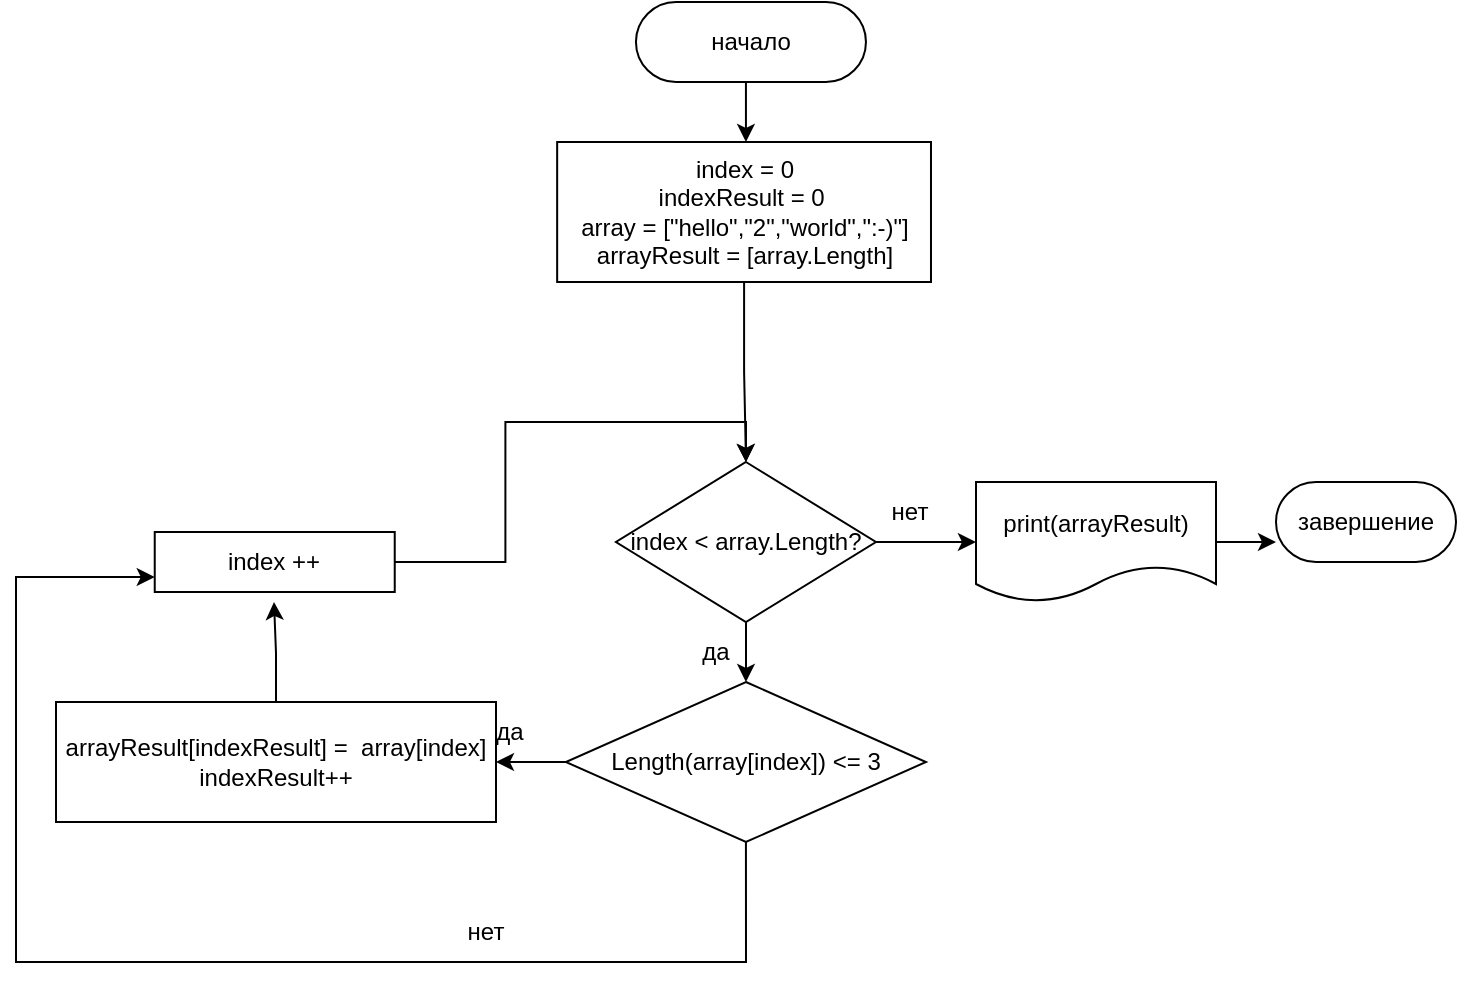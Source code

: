 <mxfile version="20.4.0" type="github"><diagram id="EGdAPakmMG4N1NBqpMoX" name="PrintArrayResultScheme"><mxGraphModel dx="1160" dy="561" grid="1" gridSize="10" guides="1" tooltips="1" connect="1" arrows="1" fold="1" page="1" pageScale="1" pageWidth="850" pageHeight="1100" math="0" shadow="0"><root><mxCell id="0"/><mxCell id="1" parent="0"/><mxCell id="VFSiaUZPUPSOvzJc8WJq-2" style="edgeStyle=orthogonalEdgeStyle;rounded=0;orthogonalLoop=1;jettySize=auto;html=1;entryX=0.5;entryY=0;entryDx=0;entryDy=0;" parent="1" source="VFSiaUZPUPSOvzJc8WJq-3" edge="1"><mxGeometry relative="1" as="geometry"><Array as="points"><mxPoint x="394.97" y="60"/><mxPoint x="394.97" y="60"/></Array><mxPoint x="394.97" y="90" as="targetPoint"/></mxGeometry></mxCell><mxCell id="VFSiaUZPUPSOvzJc8WJq-3" value="начало" style="rounded=1;whiteSpace=wrap;html=1;fontColor=#000000;arcSize=50;" parent="1" vertex="1"><mxGeometry x="339.98" y="20" width="115" height="40" as="geometry"/></mxCell><mxCell id="VFSiaUZPUPSOvzJc8WJq-6" value="" style="edgeStyle=orthogonalEdgeStyle;rounded=0;orthogonalLoop=1;jettySize=auto;html=1;" parent="1" source="VFSiaUZPUPSOvzJc8WJq-7" target="VFSiaUZPUPSOvzJc8WJq-10" edge="1"><mxGeometry relative="1" as="geometry"/></mxCell><mxCell id="VFSiaUZPUPSOvzJc8WJq-7" value="index = 0 &lt;br&gt;indexResult = 0&amp;nbsp;&lt;br&gt;array&amp;nbsp;= [&quot;hello&quot;,&quot;2&quot;,&quot;world&quot;,&quot;:-)&quot;]&lt;br&gt;arrayResult = [array.Length]" style="whiteSpace=wrap;html=1;fontColor=#000000;" parent="1" vertex="1"><mxGeometry x="300.58" y="90" width="186.91" height="70" as="geometry"/></mxCell><mxCell id="VFSiaUZPUPSOvzJc8WJq-8" value="" style="edgeStyle=orthogonalEdgeStyle;rounded=0;orthogonalLoop=1;jettySize=auto;html=1;" parent="1" source="VFSiaUZPUPSOvzJc8WJq-10" edge="1"><mxGeometry relative="1" as="geometry"><mxPoint x="394.97" y="360" as="targetPoint"/></mxGeometry></mxCell><mxCell id="VFSiaUZPUPSOvzJc8WJq-9" value="" style="edgeStyle=orthogonalEdgeStyle;rounded=0;orthogonalLoop=1;jettySize=auto;html=1;" parent="1" source="VFSiaUZPUPSOvzJc8WJq-10" edge="1"><mxGeometry relative="1" as="geometry"><mxPoint x="509.97" y="290" as="targetPoint"/></mxGeometry></mxCell><mxCell id="VFSiaUZPUPSOvzJc8WJq-10" value="index &amp;lt; array.Length?" style="rhombus;whiteSpace=wrap;html=1;fontSize=12;fontColor=#000000;" parent="1" vertex="1"><mxGeometry x="329.97" y="250" width="130" height="80" as="geometry"/></mxCell><mxCell id="VFSiaUZPUPSOvzJc8WJq-11" style="edgeStyle=orthogonalEdgeStyle;rounded=0;orthogonalLoop=1;jettySize=auto;html=1;" parent="1" source="VFSiaUZPUPSOvzJc8WJq-12" edge="1"><mxGeometry relative="1" as="geometry"><mxPoint x="159" y="320" as="targetPoint"/></mxGeometry></mxCell><mxCell id="VFSiaUZPUPSOvzJc8WJq-12" value="arrayResult[indexResult] = &amp;nbsp;array[index]&lt;br&gt;indexResult++" style="whiteSpace=wrap;html=1;fontColor=#000000;" parent="1" vertex="1"><mxGeometry x="50" y="370" width="220" height="60" as="geometry"/></mxCell><mxCell id="VFSiaUZPUPSOvzJc8WJq-13" style="edgeStyle=orthogonalEdgeStyle;rounded=0;orthogonalLoop=1;jettySize=auto;html=1;entryX=0.5;entryY=0;entryDx=0;entryDy=0;" parent="1" source="VFSiaUZPUPSOvzJc8WJq-14" target="VFSiaUZPUPSOvzJc8WJq-10" edge="1"><mxGeometry relative="1" as="geometry"/></mxCell><mxCell id="VFSiaUZPUPSOvzJc8WJq-14" value="index ++" style="whiteSpace=wrap;html=1;fontColor=#000000;" parent="1" vertex="1"><mxGeometry x="99.37" y="285" width="120" height="30" as="geometry"/></mxCell><mxCell id="VFSiaUZPUPSOvzJc8WJq-15" value="завершение" style="rounded=1;whiteSpace=wrap;html=1;fontColor=#000000;arcSize=50;" parent="1" vertex="1"><mxGeometry x="660" y="260" width="90" height="40" as="geometry"/></mxCell><mxCell id="VFSiaUZPUPSOvzJc8WJq-16" style="edgeStyle=orthogonalEdgeStyle;rounded=0;orthogonalLoop=1;jettySize=auto;html=1;entryX=0;entryY=0.75;entryDx=0;entryDy=0;" parent="1" source="VFSiaUZPUPSOvzJc8WJq-17" target="VFSiaUZPUPSOvzJc8WJq-15" edge="1"><mxGeometry relative="1" as="geometry"/></mxCell><mxCell id="VFSiaUZPUPSOvzJc8WJq-17" value="print(arrayResult)" style="shape=document;whiteSpace=wrap;html=1;boundedLbl=1;fontColor=#000000;" parent="1" vertex="1"><mxGeometry x="510" y="260" width="120" height="60" as="geometry"/></mxCell><mxCell id="VFSiaUZPUPSOvzJc8WJq-18" value="да" style="text;html=1;strokeColor=none;fillColor=none;align=center;verticalAlign=middle;whiteSpace=wrap;rounded=0;" parent="1" vertex="1"><mxGeometry x="359.97" y="330" width="40" height="30" as="geometry"/></mxCell><mxCell id="VFSiaUZPUPSOvzJc8WJq-19" value="нет" style="text;html=1;strokeColor=none;fillColor=none;align=center;verticalAlign=middle;whiteSpace=wrap;rounded=0;" parent="1" vertex="1"><mxGeometry x="462.47" y="260" width="30" height="30" as="geometry"/></mxCell><mxCell id="VFSiaUZPUPSOvzJc8WJq-21" style="edgeStyle=orthogonalEdgeStyle;rounded=0;orthogonalLoop=1;jettySize=auto;html=1;entryX=1;entryY=0.5;entryDx=0;entryDy=0;" parent="1" source="VFSiaUZPUPSOvzJc8WJq-22" target="VFSiaUZPUPSOvzJc8WJq-12" edge="1"><mxGeometry relative="1" as="geometry"/></mxCell><mxCell id="VFSiaUZPUPSOvzJc8WJq-22" value="Length(array[index]) &amp;lt;= 3" style="rhombus;whiteSpace=wrap;html=1;fontSize=12;fontColor=#000000;" parent="1" vertex="1"><mxGeometry x="304.95" y="360" width="180.03" height="80" as="geometry"/></mxCell><mxCell id="VFSiaUZPUPSOvzJc8WJq-26" style="edgeStyle=orthogonalEdgeStyle;rounded=0;orthogonalLoop=1;jettySize=auto;html=1;entryX=0;entryY=0.75;entryDx=0;entryDy=0;exitX=0.5;exitY=1;exitDx=0;exitDy=0;" parent="1" source="VFSiaUZPUPSOvzJc8WJq-22" target="VFSiaUZPUPSOvzJc8WJq-14" edge="1"><mxGeometry relative="1" as="geometry"><Array as="points"><mxPoint x="395" y="500"/><mxPoint x="30" y="500"/><mxPoint x="30" y="308"/></Array><mxPoint x="307.46" y="500" as="sourcePoint"/></mxGeometry></mxCell><mxCell id="VFSiaUZPUPSOvzJc8WJq-28" value="да" style="text;html=1;strokeColor=none;fillColor=none;align=center;verticalAlign=middle;whiteSpace=wrap;rounded=0;" parent="1" vertex="1"><mxGeometry x="257.47" y="370" width="40" height="30" as="geometry"/></mxCell><mxCell id="VFSiaUZPUPSOvzJc8WJq-31" value="нет" style="text;html=1;strokeColor=none;fillColor=none;align=center;verticalAlign=middle;whiteSpace=wrap;rounded=0;" parent="1" vertex="1"><mxGeometry x="250.0" y="470" width="30" height="30" as="geometry"/></mxCell></root></mxGraphModel></diagram></mxfile>